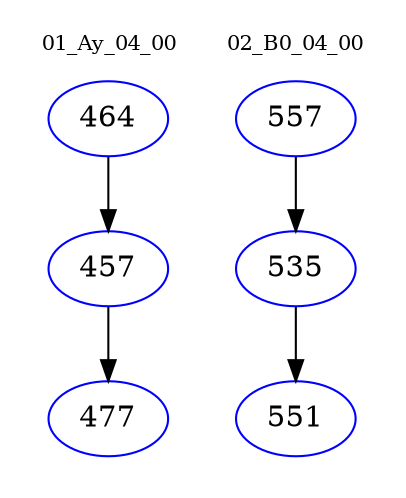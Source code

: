 digraph{
subgraph cluster_0 {
color = white
label = "01_Ay_04_00";
fontsize=10;
T0_464 [label="464", color="blue"]
T0_464 -> T0_457 [color="black"]
T0_457 [label="457", color="blue"]
T0_457 -> T0_477 [color="black"]
T0_477 [label="477", color="blue"]
}
subgraph cluster_1 {
color = white
label = "02_B0_04_00";
fontsize=10;
T1_557 [label="557", color="blue"]
T1_557 -> T1_535 [color="black"]
T1_535 [label="535", color="blue"]
T1_535 -> T1_551 [color="black"]
T1_551 [label="551", color="blue"]
}
}

